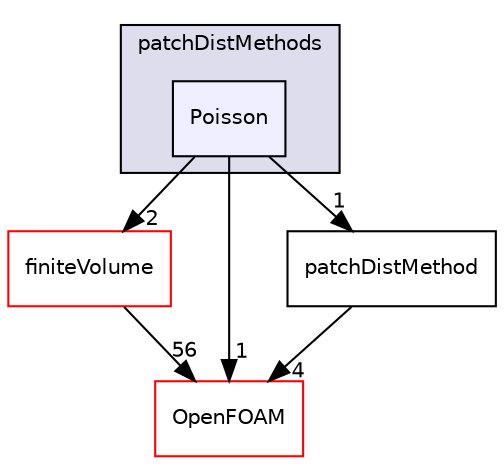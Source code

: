 digraph "src/finiteVolume/fvMesh/wallDist/patchDistMethods/Poisson" {
  bgcolor=transparent;
  compound=true
  node [ fontsize="10", fontname="Helvetica"];
  edge [ labelfontsize="10", labelfontname="Helvetica"];
  subgraph clusterdir_28bd808b48a939f9343efc27d469bf7b {
    graph [ bgcolor="#ddddee", pencolor="black", label="patchDistMethods" fontname="Helvetica", fontsize="10", URL="dir_28bd808b48a939f9343efc27d469bf7b.html"]
  dir_bb6fc19ebc6404824b124f19fe69caf8 [shape=box, label="Poisson", style="filled", fillcolor="#eeeeff", pencolor="black", URL="dir_bb6fc19ebc6404824b124f19fe69caf8.html"];
  }
  dir_2ea871e4defbdbd60808750cae643c63 [shape=box label="finiteVolume" color="red" URL="dir_2ea871e4defbdbd60808750cae643c63.html"];
  dir_c5473ff19b20e6ec4dfe5c310b3778a8 [shape=box label="OpenFOAM" color="red" URL="dir_c5473ff19b20e6ec4dfe5c310b3778a8.html"];
  dir_6e324d8445a9fcc15d11be46c4e01c62 [shape=box label="patchDistMethod" URL="dir_6e324d8445a9fcc15d11be46c4e01c62.html"];
  dir_2ea871e4defbdbd60808750cae643c63->dir_c5473ff19b20e6ec4dfe5c310b3778a8 [headlabel="56", labeldistance=1.5 headhref="dir_001065_001898.html"];
  dir_bb6fc19ebc6404824b124f19fe69caf8->dir_2ea871e4defbdbd60808750cae643c63 [headlabel="2", labeldistance=1.5 headhref="dir_001169_001065.html"];
  dir_bb6fc19ebc6404824b124f19fe69caf8->dir_c5473ff19b20e6ec4dfe5c310b3778a8 [headlabel="1", labeldistance=1.5 headhref="dir_001169_001898.html"];
  dir_bb6fc19ebc6404824b124f19fe69caf8->dir_6e324d8445a9fcc15d11be46c4e01c62 [headlabel="1", labeldistance=1.5 headhref="dir_001169_001168.html"];
  dir_6e324d8445a9fcc15d11be46c4e01c62->dir_c5473ff19b20e6ec4dfe5c310b3778a8 [headlabel="4", labeldistance=1.5 headhref="dir_001168_001898.html"];
}
